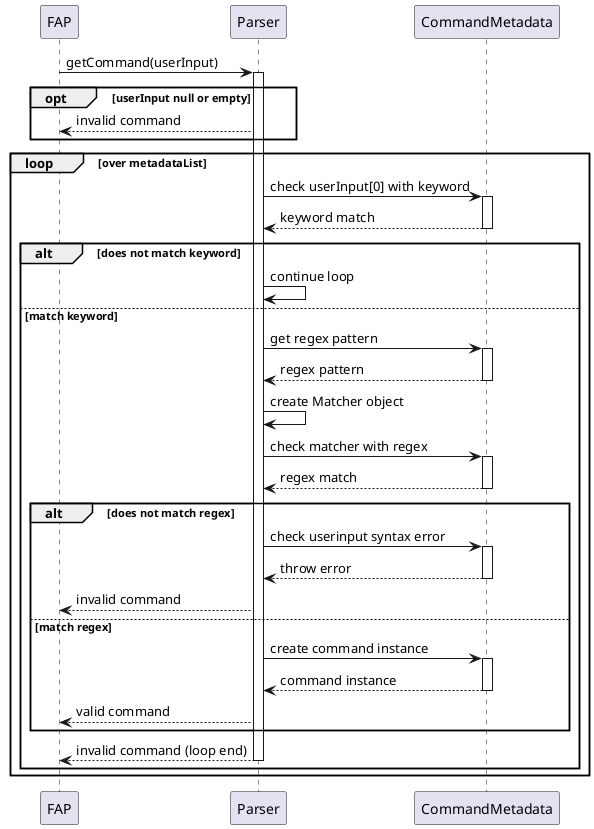 @startuml
participant FAP
participant Parser
participant CommandMetadata

FAP -> Parser: getCommand(userInput)
activate Parser

opt userInput null or empty
    Parser --> FAP: invalid command
end

loop over metadataList
    Parser -> CommandMetadata: check userInput[0] with keyword
    activate CommandMetadata
    CommandMetadata --> Parser: keyword match
    deactivate CommandMetadata
    alt does not match keyword
        Parser -> Parser: continue loop
    else match keyword
        Parser -> CommandMetadata: get regex pattern
        activate CommandMetadata
        CommandMetadata --> Parser: regex pattern
        deactivate CommandMetadata

        Parser -> Parser: create Matcher object
        Parser -> CommandMetadata: check matcher with regex
        activate CommandMetadata
        CommandMetadata --> Parser: regex match
        deactivate CommandMetadata

        alt does not match regex
            Parser -> CommandMetadata: check userinput syntax error
            activate CommandMetadata
            CommandMetadata --> Parser: throw error
            deactivate CommandMetadata
            Parser --> FAP: invalid command
        else match regex
            Parser -> CommandMetadata: create command instance
            activate CommandMetadata
            CommandMetadata --> Parser: command instance
            deactivate CommandMetadata
            Parser --> FAP: valid command
        end

        Parser --> FAP: invalid command (loop end)
        deactivate Parser
    end
end
@enduml

